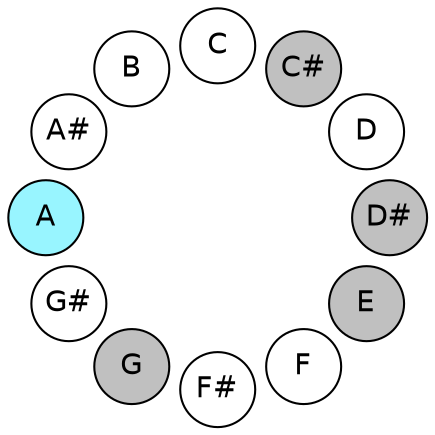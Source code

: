 
graph {

layout = circo;
mindist = .1

node [shape = circle, fontname = Helvetica, margin = 0, style = filled]
edge [style=invis]

subgraph 1 {
	"E" -- "F" -- "F#" -- "G" -- "G#" -- "A" -- "A#" -- "B" -- "C" -- "C#" -- "D" -- "D#" -- "E"
}

"C" [fillcolor = white];
"C#" [fillcolor = gray];
"D" [fillcolor = white];
"D#" [fillcolor = gray];
"E" [fillcolor = gray];
"F" [fillcolor = white];
"F#" [fillcolor = white];
"G" [fillcolor = gray];
"G#" [fillcolor = white];
"A" [fillcolor = cadetblue1];
"A#" [fillcolor = white];
"B" [fillcolor = white];
}
